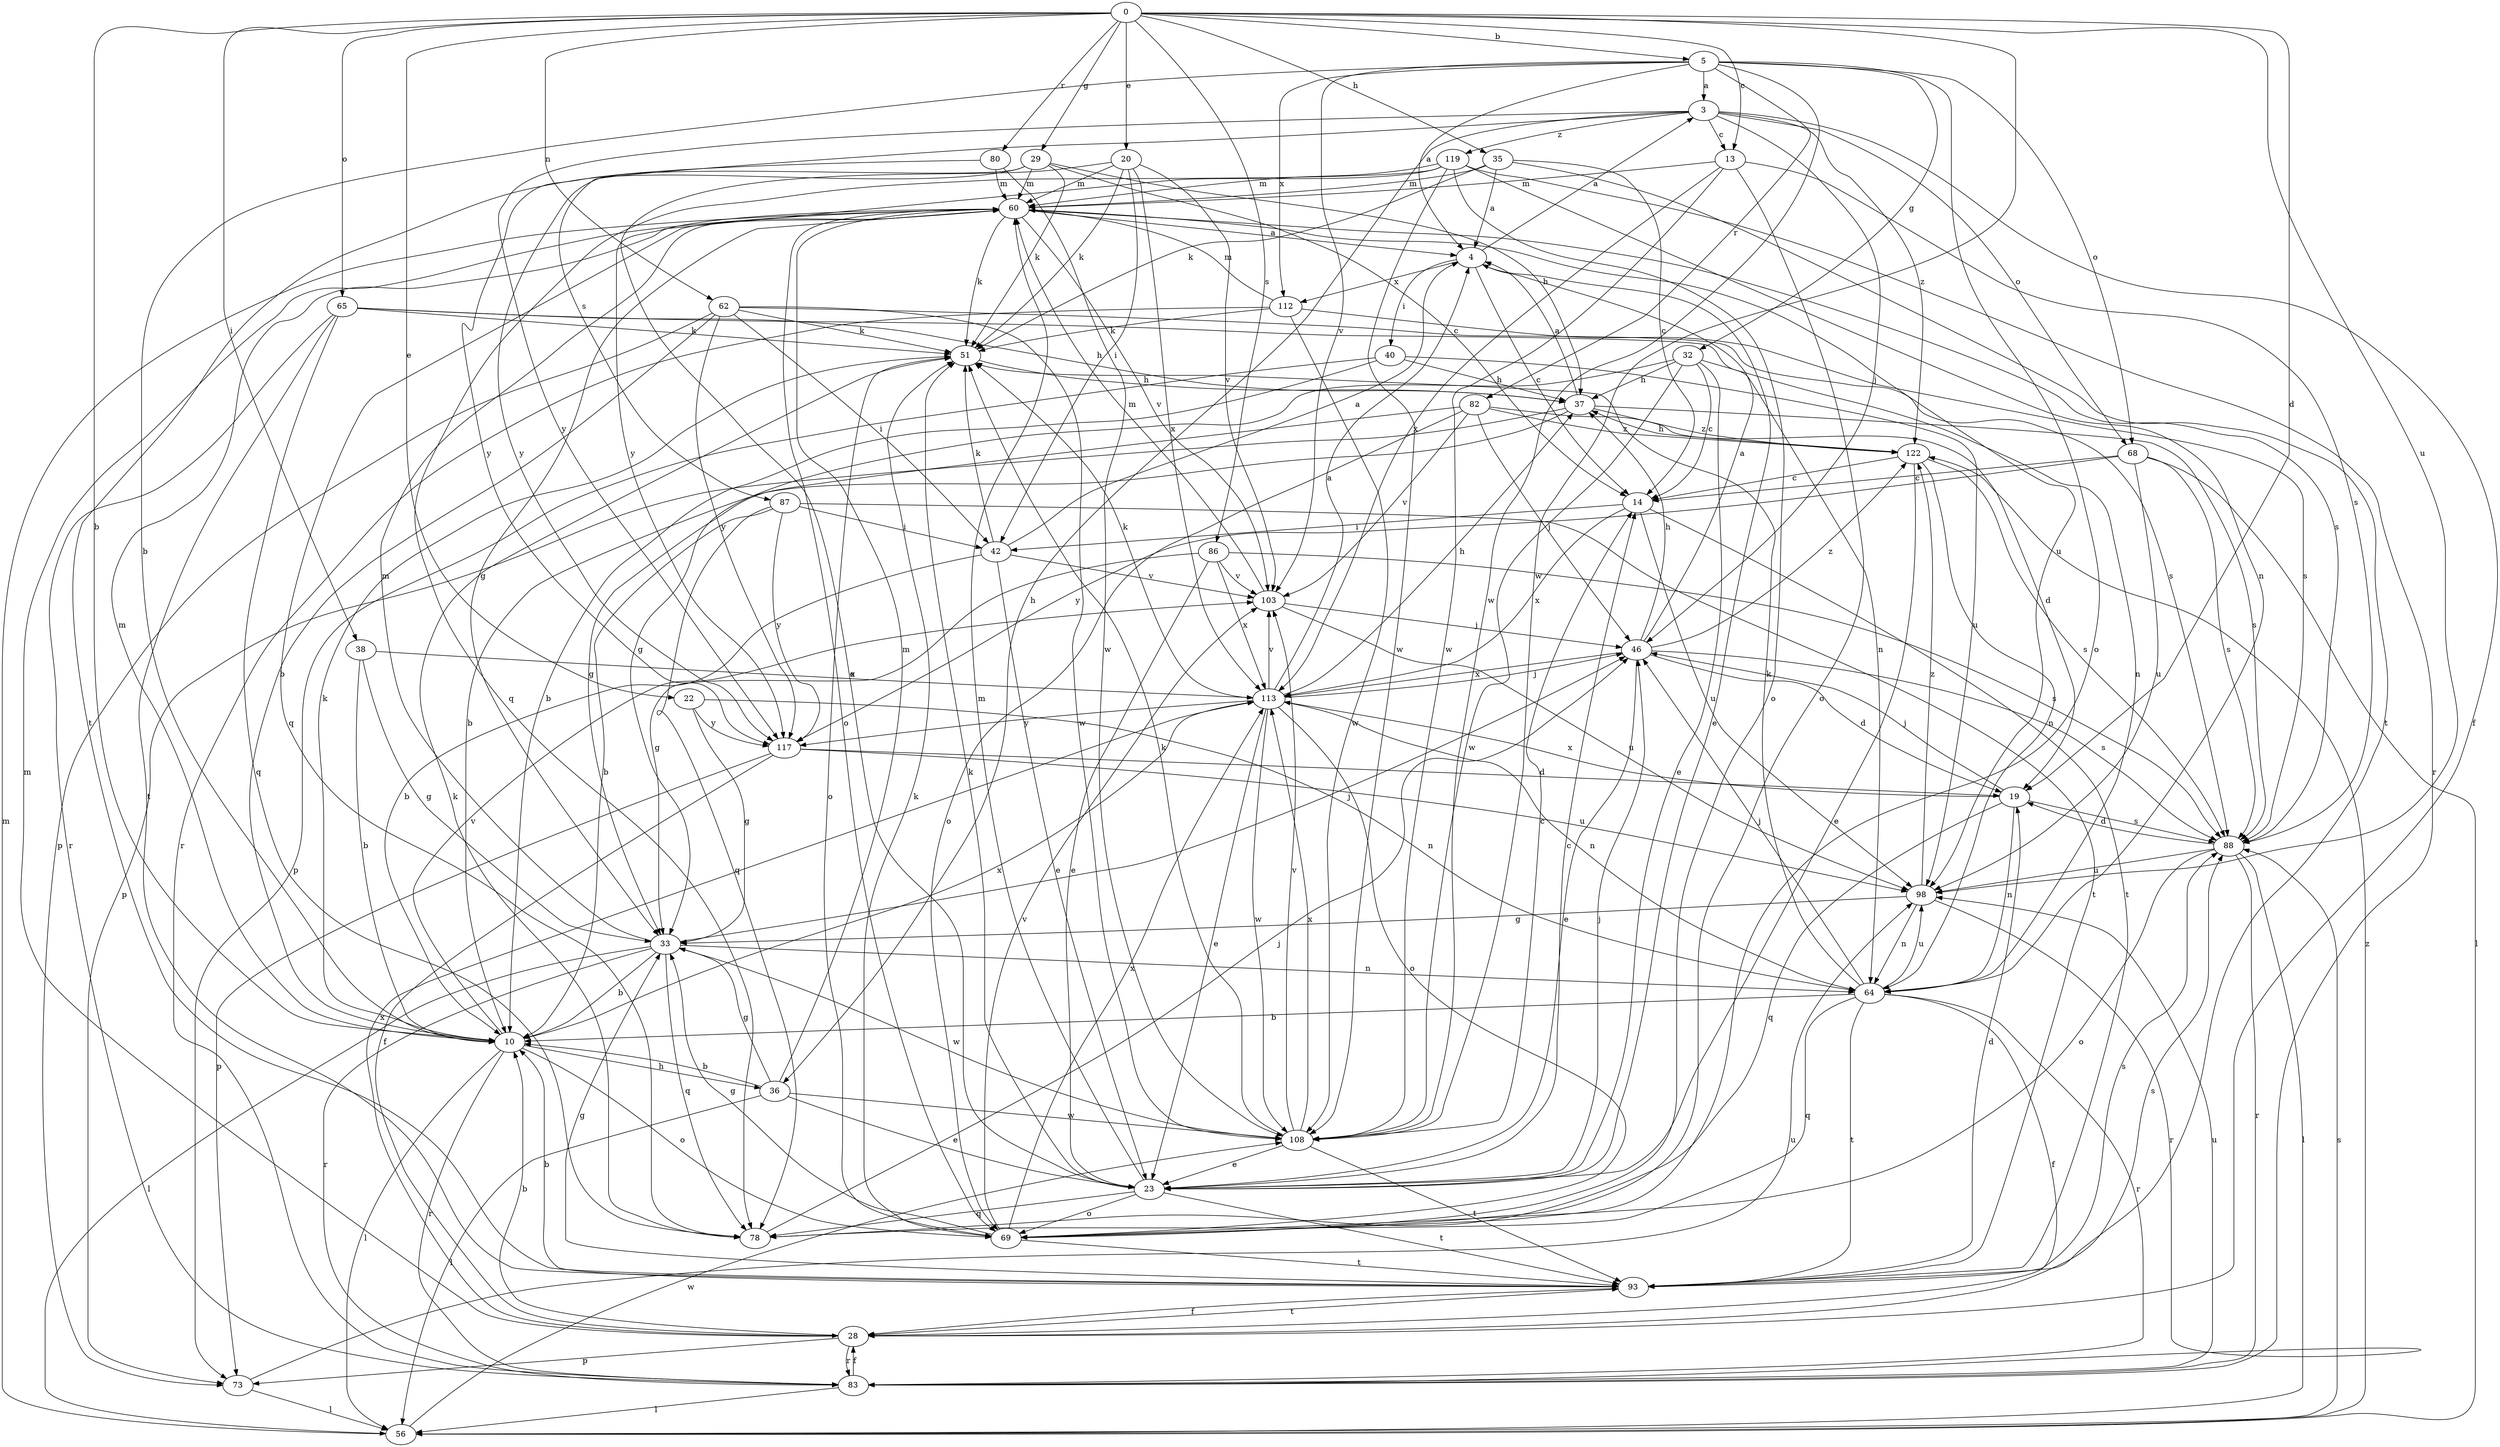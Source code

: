 strict digraph  {
0;
3;
4;
5;
10;
13;
14;
19;
20;
22;
23;
28;
29;
32;
33;
35;
36;
37;
38;
40;
42;
46;
51;
56;
60;
62;
64;
65;
68;
69;
73;
78;
80;
82;
83;
86;
87;
88;
93;
98;
103;
108;
112;
113;
117;
119;
122;
0 -> 5  [label=b];
0 -> 10  [label=b];
0 -> 13  [label=c];
0 -> 19  [label=d];
0 -> 20  [label=e];
0 -> 22  [label=e];
0 -> 29  [label=g];
0 -> 35  [label=h];
0 -> 38  [label=i];
0 -> 62  [label=n];
0 -> 65  [label=o];
0 -> 80  [label=r];
0 -> 86  [label=s];
0 -> 98  [label=u];
0 -> 108  [label=w];
3 -> 13  [label=c];
3 -> 28  [label=f];
3 -> 36  [label=h];
3 -> 46  [label=j];
3 -> 68  [label=o];
3 -> 87  [label=s];
3 -> 117  [label=y];
3 -> 119  [label=z];
3 -> 122  [label=z];
4 -> 3  [label=a];
4 -> 14  [label=c];
4 -> 23  [label=e];
4 -> 40  [label=i];
4 -> 112  [label=x];
5 -> 3  [label=a];
5 -> 4  [label=a];
5 -> 10  [label=b];
5 -> 32  [label=g];
5 -> 68  [label=o];
5 -> 69  [label=o];
5 -> 82  [label=r];
5 -> 103  [label=v];
5 -> 108  [label=w];
5 -> 112  [label=x];
10 -> 36  [label=h];
10 -> 51  [label=k];
10 -> 56  [label=l];
10 -> 60  [label=m];
10 -> 69  [label=o];
10 -> 83  [label=r];
10 -> 103  [label=v];
10 -> 113  [label=x];
13 -> 60  [label=m];
13 -> 69  [label=o];
13 -> 88  [label=s];
13 -> 108  [label=w];
13 -> 113  [label=x];
14 -> 42  [label=i];
14 -> 93  [label=t];
14 -> 98  [label=u];
14 -> 113  [label=x];
19 -> 46  [label=j];
19 -> 64  [label=n];
19 -> 78  [label=q];
19 -> 88  [label=s];
19 -> 113  [label=x];
20 -> 23  [label=e];
20 -> 42  [label=i];
20 -> 51  [label=k];
20 -> 60  [label=m];
20 -> 103  [label=v];
20 -> 113  [label=x];
22 -> 33  [label=g];
22 -> 64  [label=n];
22 -> 117  [label=y];
23 -> 14  [label=c];
23 -> 46  [label=j];
23 -> 51  [label=k];
23 -> 60  [label=m];
23 -> 69  [label=o];
23 -> 78  [label=q];
23 -> 93  [label=t];
28 -> 10  [label=b];
28 -> 60  [label=m];
28 -> 73  [label=p];
28 -> 83  [label=r];
28 -> 88  [label=s];
28 -> 93  [label=t];
28 -> 113  [label=x];
29 -> 14  [label=c];
29 -> 37  [label=h];
29 -> 51  [label=k];
29 -> 60  [label=m];
29 -> 93  [label=t];
29 -> 117  [label=y];
32 -> 14  [label=c];
32 -> 23  [label=e];
32 -> 33  [label=g];
32 -> 37  [label=h];
32 -> 64  [label=n];
32 -> 108  [label=w];
33 -> 10  [label=b];
33 -> 46  [label=j];
33 -> 56  [label=l];
33 -> 60  [label=m];
33 -> 64  [label=n];
33 -> 78  [label=q];
33 -> 83  [label=r];
33 -> 108  [label=w];
35 -> 4  [label=a];
35 -> 14  [label=c];
35 -> 51  [label=k];
35 -> 60  [label=m];
35 -> 93  [label=t];
36 -> 10  [label=b];
36 -> 23  [label=e];
36 -> 33  [label=g];
36 -> 56  [label=l];
36 -> 60  [label=m];
36 -> 108  [label=w];
37 -> 4  [label=a];
37 -> 10  [label=b];
37 -> 73  [label=p];
37 -> 88  [label=s];
37 -> 122  [label=z];
38 -> 10  [label=b];
38 -> 33  [label=g];
38 -> 113  [label=x];
40 -> 10  [label=b];
40 -> 37  [label=h];
40 -> 73  [label=p];
40 -> 98  [label=u];
42 -> 4  [label=a];
42 -> 10  [label=b];
42 -> 23  [label=e];
42 -> 51  [label=k];
42 -> 103  [label=v];
46 -> 4  [label=a];
46 -> 19  [label=d];
46 -> 23  [label=e];
46 -> 37  [label=h];
46 -> 88  [label=s];
46 -> 113  [label=x];
46 -> 122  [label=z];
51 -> 37  [label=h];
51 -> 69  [label=o];
56 -> 60  [label=m];
56 -> 88  [label=s];
56 -> 108  [label=w];
56 -> 122  [label=z];
60 -> 4  [label=a];
60 -> 33  [label=g];
60 -> 51  [label=k];
60 -> 69  [label=o];
60 -> 78  [label=q];
60 -> 88  [label=s];
60 -> 98  [label=u];
60 -> 103  [label=v];
62 -> 10  [label=b];
62 -> 42  [label=i];
62 -> 51  [label=k];
62 -> 73  [label=p];
62 -> 88  [label=s];
62 -> 108  [label=w];
62 -> 117  [label=y];
64 -> 10  [label=b];
64 -> 28  [label=f];
64 -> 46  [label=j];
64 -> 51  [label=k];
64 -> 78  [label=q];
64 -> 83  [label=r];
64 -> 93  [label=t];
64 -> 98  [label=u];
65 -> 37  [label=h];
65 -> 51  [label=k];
65 -> 64  [label=n];
65 -> 78  [label=q];
65 -> 83  [label=r];
65 -> 93  [label=t];
68 -> 14  [label=c];
68 -> 56  [label=l];
68 -> 88  [label=s];
68 -> 98  [label=u];
68 -> 117  [label=y];
69 -> 33  [label=g];
69 -> 51  [label=k];
69 -> 93  [label=t];
69 -> 103  [label=v];
69 -> 113  [label=x];
73 -> 56  [label=l];
73 -> 98  [label=u];
78 -> 46  [label=j];
78 -> 51  [label=k];
80 -> 60  [label=m];
80 -> 108  [label=w];
80 -> 117  [label=y];
82 -> 19  [label=d];
82 -> 33  [label=g];
82 -> 46  [label=j];
82 -> 69  [label=o];
82 -> 103  [label=v];
82 -> 122  [label=z];
83 -> 28  [label=f];
83 -> 56  [label=l];
83 -> 98  [label=u];
86 -> 23  [label=e];
86 -> 33  [label=g];
86 -> 88  [label=s];
86 -> 103  [label=v];
86 -> 113  [label=x];
87 -> 10  [label=b];
87 -> 42  [label=i];
87 -> 78  [label=q];
87 -> 93  [label=t];
87 -> 117  [label=y];
88 -> 19  [label=d];
88 -> 56  [label=l];
88 -> 69  [label=o];
88 -> 83  [label=r];
88 -> 98  [label=u];
93 -> 10  [label=b];
93 -> 19  [label=d];
93 -> 28  [label=f];
93 -> 33  [label=g];
93 -> 88  [label=s];
98 -> 33  [label=g];
98 -> 64  [label=n];
98 -> 83  [label=r];
98 -> 122  [label=z];
103 -> 46  [label=j];
103 -> 60  [label=m];
103 -> 98  [label=u];
108 -> 14  [label=c];
108 -> 23  [label=e];
108 -> 51  [label=k];
108 -> 93  [label=t];
108 -> 103  [label=v];
108 -> 113  [label=x];
112 -> 51  [label=k];
112 -> 60  [label=m];
112 -> 83  [label=r];
112 -> 88  [label=s];
112 -> 108  [label=w];
113 -> 4  [label=a];
113 -> 23  [label=e];
113 -> 37  [label=h];
113 -> 46  [label=j];
113 -> 51  [label=k];
113 -> 64  [label=n];
113 -> 69  [label=o];
113 -> 103  [label=v];
113 -> 108  [label=w];
113 -> 117  [label=y];
117 -> 19  [label=d];
117 -> 28  [label=f];
117 -> 73  [label=p];
117 -> 98  [label=u];
119 -> 60  [label=m];
119 -> 64  [label=n];
119 -> 69  [label=o];
119 -> 78  [label=q];
119 -> 83  [label=r];
119 -> 108  [label=w];
119 -> 117  [label=y];
122 -> 14  [label=c];
122 -> 23  [label=e];
122 -> 37  [label=h];
122 -> 64  [label=n];
122 -> 88  [label=s];
}
